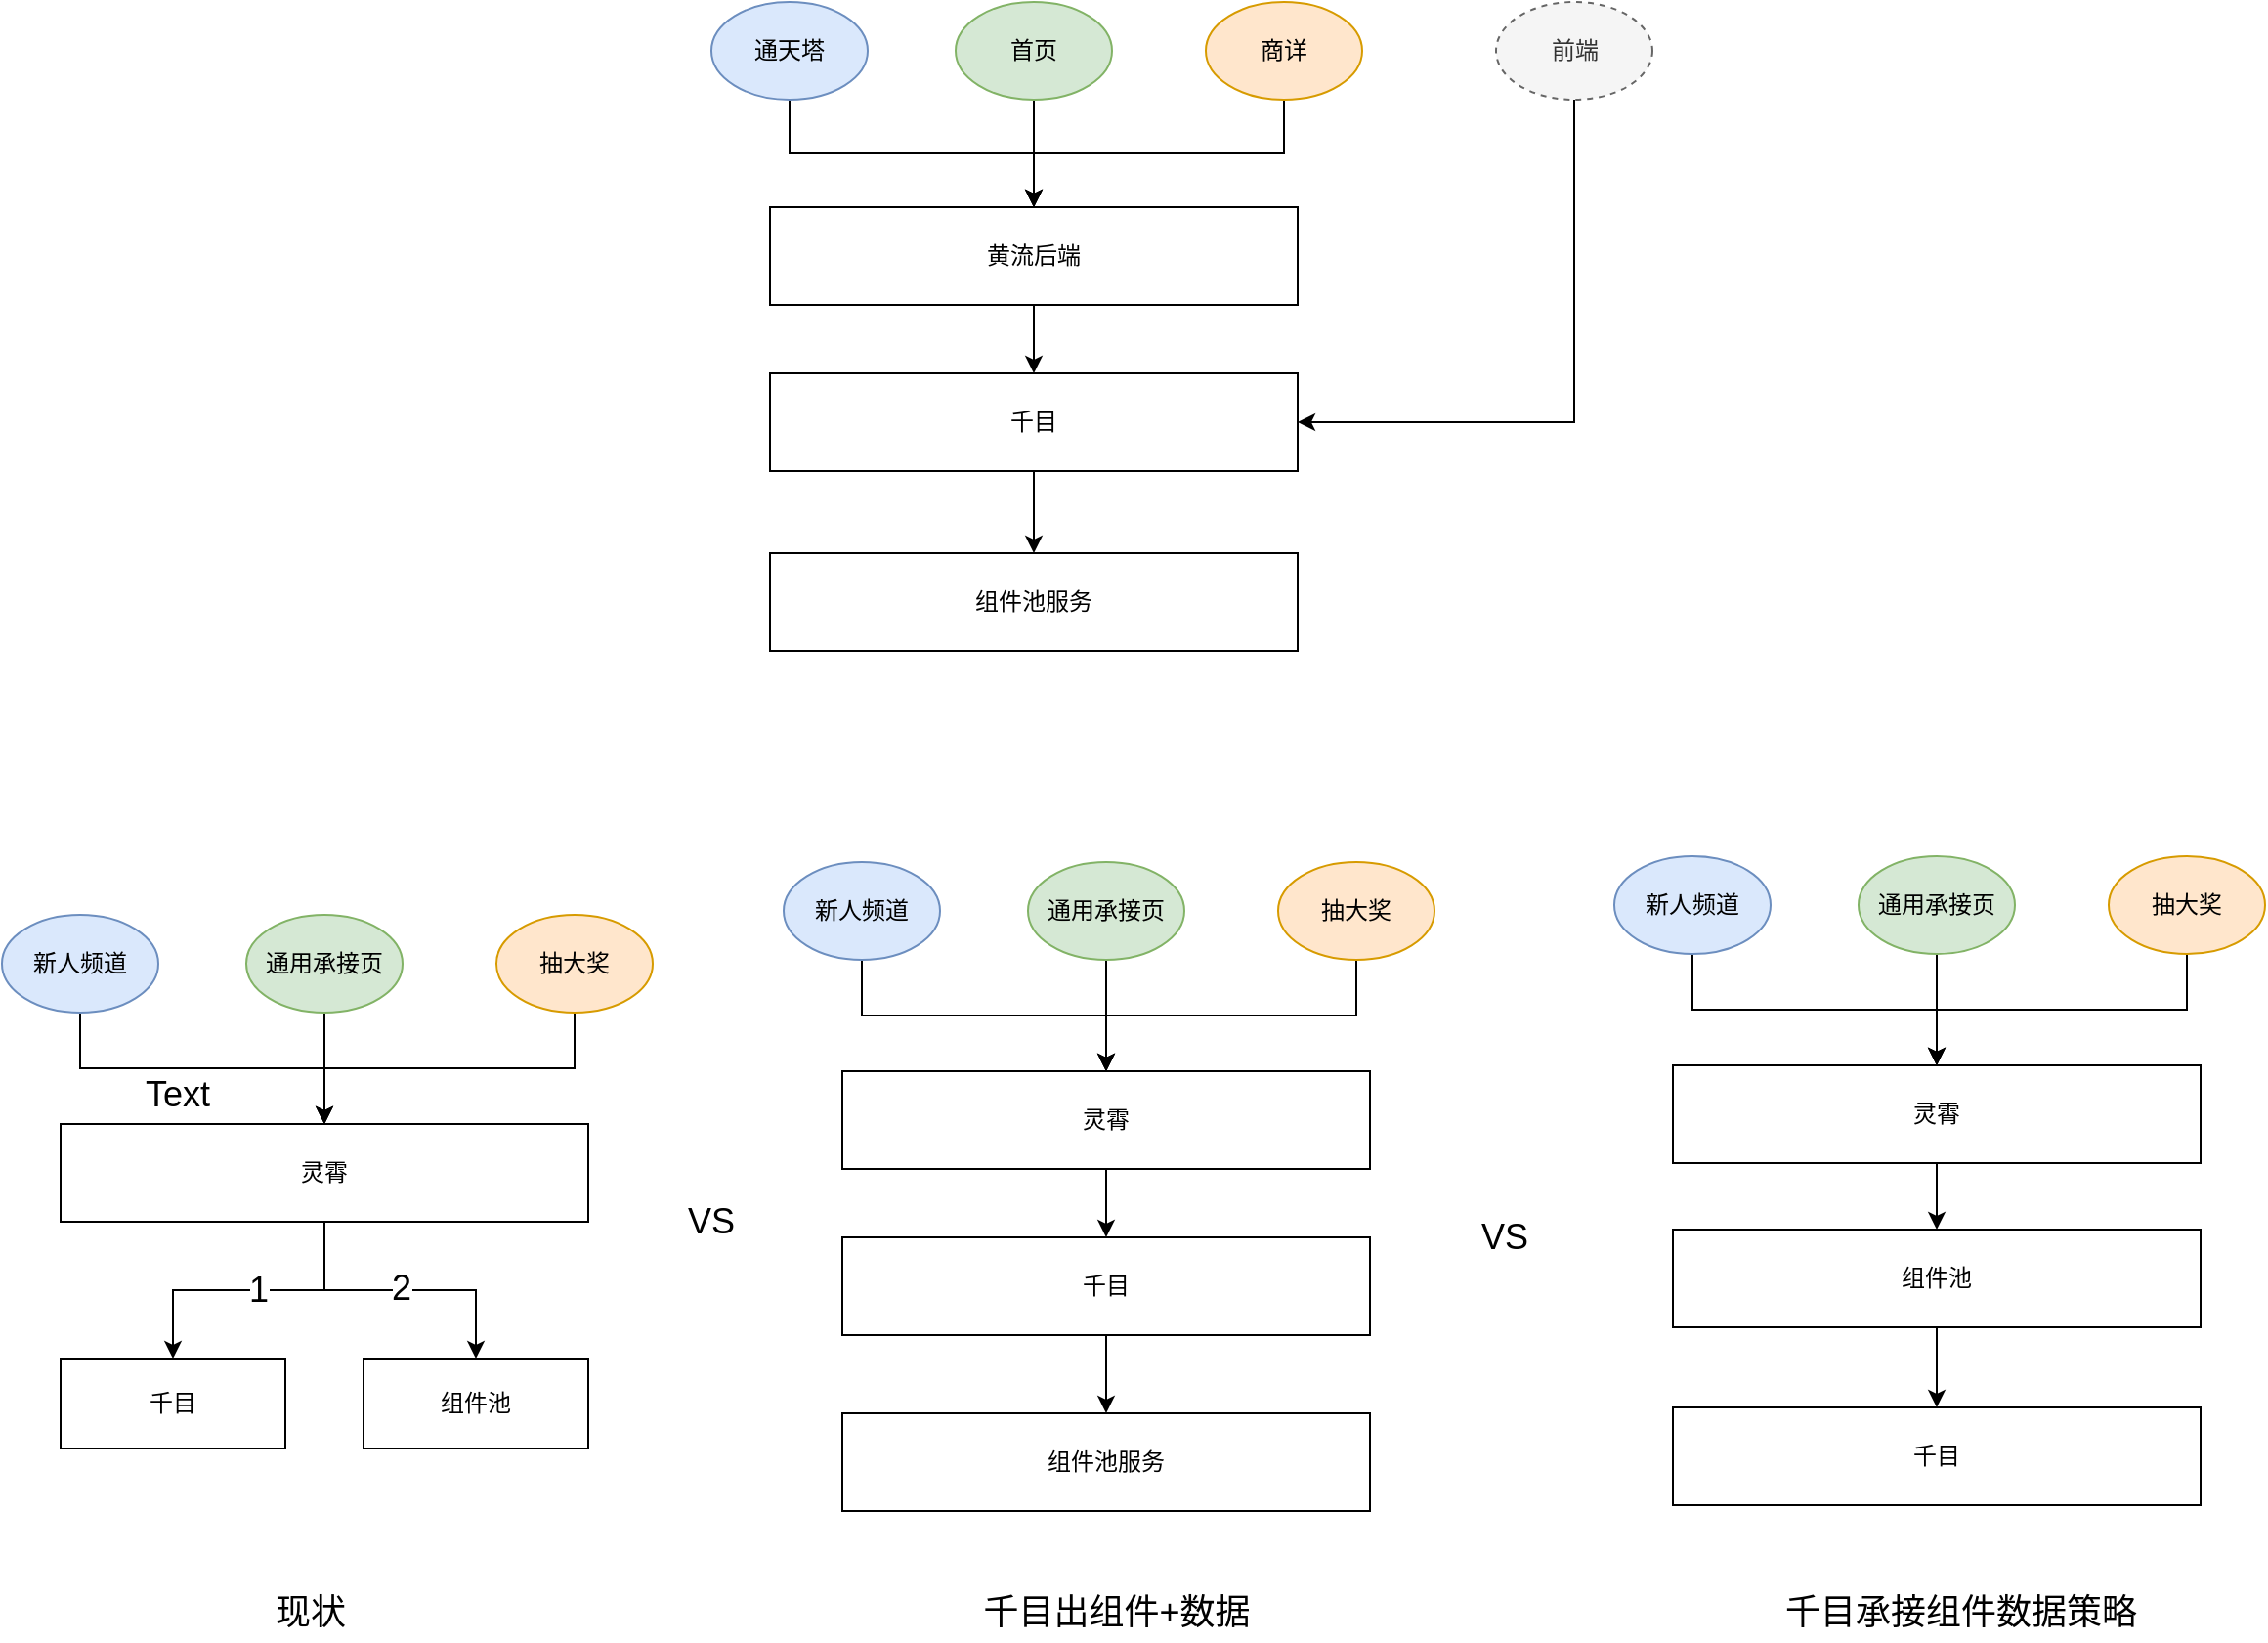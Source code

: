 <mxfile version="20.6.0" type="github">
  <diagram id="9PH4TELa1Uke-sMNyPmK" name="第 1 页">
    <mxGraphModel dx="2118" dy="48" grid="0" gridSize="10" guides="1" tooltips="1" connect="1" arrows="1" fold="1" page="0" pageScale="1" pageWidth="827" pageHeight="1169" math="0" shadow="0">
      <root>
        <mxCell id="0" />
        <mxCell id="1" parent="0" />
        <mxCell id="kBixg6GuGJOfSXqgUfik-32" style="edgeStyle=orthogonalEdgeStyle;rounded=0;orthogonalLoop=1;jettySize=auto;html=1;exitX=0.5;exitY=1;exitDx=0;exitDy=0;" edge="1" parent="1" source="kBixg6GuGJOfSXqgUfik-28" target="kBixg6GuGJOfSXqgUfik-31">
          <mxGeometry relative="1" as="geometry" />
        </mxCell>
        <mxCell id="kBixg6GuGJOfSXqgUfik-28" value="通天塔" style="ellipse;whiteSpace=wrap;html=1;fillColor=#dae8fc;strokeColor=#6c8ebf;" vertex="1" parent="1">
          <mxGeometry x="-171" y="835" width="80" height="50" as="geometry" />
        </mxCell>
        <mxCell id="kBixg6GuGJOfSXqgUfik-33" style="edgeStyle=orthogonalEdgeStyle;rounded=0;orthogonalLoop=1;jettySize=auto;html=1;exitX=0.5;exitY=1;exitDx=0;exitDy=0;entryX=0.5;entryY=0;entryDx=0;entryDy=0;" edge="1" parent="1" source="kBixg6GuGJOfSXqgUfik-29" target="kBixg6GuGJOfSXqgUfik-31">
          <mxGeometry relative="1" as="geometry" />
        </mxCell>
        <mxCell id="kBixg6GuGJOfSXqgUfik-29" value="首页" style="ellipse;whiteSpace=wrap;html=1;fillColor=#d5e8d4;strokeColor=#82b366;" vertex="1" parent="1">
          <mxGeometry x="-46" y="835" width="80" height="50" as="geometry" />
        </mxCell>
        <mxCell id="kBixg6GuGJOfSXqgUfik-34" style="edgeStyle=orthogonalEdgeStyle;rounded=0;orthogonalLoop=1;jettySize=auto;html=1;entryX=0.5;entryY=0;entryDx=0;entryDy=0;" edge="1" parent="1" source="kBixg6GuGJOfSXqgUfik-30" target="kBixg6GuGJOfSXqgUfik-31">
          <mxGeometry relative="1" as="geometry" />
        </mxCell>
        <mxCell id="kBixg6GuGJOfSXqgUfik-30" value="商详" style="ellipse;whiteSpace=wrap;html=1;fillColor=#ffe6cc;strokeColor=#d79b00;" vertex="1" parent="1">
          <mxGeometry x="82" y="835" width="80" height="50" as="geometry" />
        </mxCell>
        <mxCell id="kBixg6GuGJOfSXqgUfik-37" value="" style="edgeStyle=orthogonalEdgeStyle;rounded=0;orthogonalLoop=1;jettySize=auto;html=1;" edge="1" parent="1" source="kBixg6GuGJOfSXqgUfik-31" target="kBixg6GuGJOfSXqgUfik-35">
          <mxGeometry relative="1" as="geometry" />
        </mxCell>
        <mxCell id="kBixg6GuGJOfSXqgUfik-31" value="黄流后端" style="rounded=0;whiteSpace=wrap;html=1;" vertex="1" parent="1">
          <mxGeometry x="-141" y="940" width="270" height="50" as="geometry" />
        </mxCell>
        <mxCell id="kBixg6GuGJOfSXqgUfik-39" value="" style="edgeStyle=orthogonalEdgeStyle;rounded=0;orthogonalLoop=1;jettySize=auto;html=1;" edge="1" parent="1" source="kBixg6GuGJOfSXqgUfik-35" target="kBixg6GuGJOfSXqgUfik-38">
          <mxGeometry relative="1" as="geometry" />
        </mxCell>
        <mxCell id="kBixg6GuGJOfSXqgUfik-35" value="千目" style="rounded=0;whiteSpace=wrap;html=1;" vertex="1" parent="1">
          <mxGeometry x="-141" y="1025" width="270" height="50" as="geometry" />
        </mxCell>
        <mxCell id="kBixg6GuGJOfSXqgUfik-38" value="组件池服务" style="rounded=0;whiteSpace=wrap;html=1;" vertex="1" parent="1">
          <mxGeometry x="-141" y="1117" width="270" height="50" as="geometry" />
        </mxCell>
        <mxCell id="kBixg6GuGJOfSXqgUfik-49" style="edgeStyle=orthogonalEdgeStyle;rounded=0;orthogonalLoop=1;jettySize=auto;html=1;entryX=1;entryY=0.5;entryDx=0;entryDy=0;exitX=0.5;exitY=1;exitDx=0;exitDy=0;" edge="1" parent="1" source="kBixg6GuGJOfSXqgUfik-48" target="kBixg6GuGJOfSXqgUfik-35">
          <mxGeometry relative="1" as="geometry" />
        </mxCell>
        <mxCell id="kBixg6GuGJOfSXqgUfik-48" value="前端" style="ellipse;whiteSpace=wrap;html=1;fillColor=#f5f5f5;strokeColor=#666666;fontColor=#333333;dashed=1;" vertex="1" parent="1">
          <mxGeometry x="230.5" y="835" width="80" height="50" as="geometry" />
        </mxCell>
        <mxCell id="kBixg6GuGJOfSXqgUfik-50" style="edgeStyle=orthogonalEdgeStyle;rounded=0;orthogonalLoop=1;jettySize=auto;html=1;exitX=0.5;exitY=1;exitDx=0;exitDy=0;" edge="1" parent="1" source="kBixg6GuGJOfSXqgUfik-51" target="kBixg6GuGJOfSXqgUfik-57">
          <mxGeometry relative="1" as="geometry" />
        </mxCell>
        <mxCell id="kBixg6GuGJOfSXqgUfik-51" value="新人频道" style="ellipse;whiteSpace=wrap;html=1;fillColor=#dae8fc;strokeColor=#6c8ebf;" vertex="1" parent="1">
          <mxGeometry x="-134" y="1275" width="80" height="50" as="geometry" />
        </mxCell>
        <mxCell id="kBixg6GuGJOfSXqgUfik-52" style="edgeStyle=orthogonalEdgeStyle;rounded=0;orthogonalLoop=1;jettySize=auto;html=1;exitX=0.5;exitY=1;exitDx=0;exitDy=0;entryX=0.5;entryY=0;entryDx=0;entryDy=0;" edge="1" parent="1" source="kBixg6GuGJOfSXqgUfik-53" target="kBixg6GuGJOfSXqgUfik-57">
          <mxGeometry relative="1" as="geometry" />
        </mxCell>
        <mxCell id="kBixg6GuGJOfSXqgUfik-53" value="通用承接页" style="ellipse;whiteSpace=wrap;html=1;fillColor=#d5e8d4;strokeColor=#82b366;" vertex="1" parent="1">
          <mxGeometry x="-9" y="1275" width="80" height="50" as="geometry" />
        </mxCell>
        <mxCell id="kBixg6GuGJOfSXqgUfik-54" style="edgeStyle=orthogonalEdgeStyle;rounded=0;orthogonalLoop=1;jettySize=auto;html=1;entryX=0.5;entryY=0;entryDx=0;entryDy=0;" edge="1" parent="1" source="kBixg6GuGJOfSXqgUfik-55" target="kBixg6GuGJOfSXqgUfik-57">
          <mxGeometry relative="1" as="geometry" />
        </mxCell>
        <mxCell id="kBixg6GuGJOfSXqgUfik-55" value="抽大奖" style="ellipse;whiteSpace=wrap;html=1;fillColor=#ffe6cc;strokeColor=#d79b00;" vertex="1" parent="1">
          <mxGeometry x="119" y="1275" width="80" height="50" as="geometry" />
        </mxCell>
        <mxCell id="kBixg6GuGJOfSXqgUfik-56" value="" style="edgeStyle=orthogonalEdgeStyle;rounded=0;orthogonalLoop=1;jettySize=auto;html=1;" edge="1" parent="1" source="kBixg6GuGJOfSXqgUfik-57" target="kBixg6GuGJOfSXqgUfik-59">
          <mxGeometry relative="1" as="geometry" />
        </mxCell>
        <mxCell id="kBixg6GuGJOfSXqgUfik-57" value="灵霄" style="rounded=0;whiteSpace=wrap;html=1;" vertex="1" parent="1">
          <mxGeometry x="-104" y="1382" width="270" height="50" as="geometry" />
        </mxCell>
        <mxCell id="kBixg6GuGJOfSXqgUfik-58" value="" style="edgeStyle=orthogonalEdgeStyle;rounded=0;orthogonalLoop=1;jettySize=auto;html=1;" edge="1" parent="1" source="kBixg6GuGJOfSXqgUfik-59" target="kBixg6GuGJOfSXqgUfik-60">
          <mxGeometry relative="1" as="geometry" />
        </mxCell>
        <mxCell id="kBixg6GuGJOfSXqgUfik-59" value="千目" style="rounded=0;whiteSpace=wrap;html=1;" vertex="1" parent="1">
          <mxGeometry x="-104" y="1467" width="270" height="50" as="geometry" />
        </mxCell>
        <mxCell id="kBixg6GuGJOfSXqgUfik-60" value="组件池服务" style="rounded=0;whiteSpace=wrap;html=1;" vertex="1" parent="1">
          <mxGeometry x="-104" y="1557" width="270" height="50" as="geometry" />
        </mxCell>
        <mxCell id="kBixg6GuGJOfSXqgUfik-63" style="edgeStyle=orthogonalEdgeStyle;rounded=0;orthogonalLoop=1;jettySize=auto;html=1;exitX=0.5;exitY=1;exitDx=0;exitDy=0;" edge="1" parent="1" source="kBixg6GuGJOfSXqgUfik-64" target="kBixg6GuGJOfSXqgUfik-70">
          <mxGeometry relative="1" as="geometry" />
        </mxCell>
        <mxCell id="kBixg6GuGJOfSXqgUfik-64" value="新人频道" style="ellipse;whiteSpace=wrap;html=1;fillColor=#dae8fc;strokeColor=#6c8ebf;" vertex="1" parent="1">
          <mxGeometry x="291" y="1272" width="80" height="50" as="geometry" />
        </mxCell>
        <mxCell id="kBixg6GuGJOfSXqgUfik-65" style="edgeStyle=orthogonalEdgeStyle;rounded=0;orthogonalLoop=1;jettySize=auto;html=1;exitX=0.5;exitY=1;exitDx=0;exitDy=0;entryX=0.5;entryY=0;entryDx=0;entryDy=0;" edge="1" parent="1" source="kBixg6GuGJOfSXqgUfik-66" target="kBixg6GuGJOfSXqgUfik-70">
          <mxGeometry relative="1" as="geometry" />
        </mxCell>
        <mxCell id="kBixg6GuGJOfSXqgUfik-66" value="通用承接页" style="ellipse;whiteSpace=wrap;html=1;fillColor=#d5e8d4;strokeColor=#82b366;" vertex="1" parent="1">
          <mxGeometry x="416" y="1272" width="80" height="50" as="geometry" />
        </mxCell>
        <mxCell id="kBixg6GuGJOfSXqgUfik-67" style="edgeStyle=orthogonalEdgeStyle;rounded=0;orthogonalLoop=1;jettySize=auto;html=1;entryX=0.5;entryY=0;entryDx=0;entryDy=0;" edge="1" parent="1" source="kBixg6GuGJOfSXqgUfik-68" target="kBixg6GuGJOfSXqgUfik-70">
          <mxGeometry relative="1" as="geometry" />
        </mxCell>
        <mxCell id="kBixg6GuGJOfSXqgUfik-68" value="抽大奖" style="ellipse;whiteSpace=wrap;html=1;fillColor=#ffe6cc;strokeColor=#d79b00;" vertex="1" parent="1">
          <mxGeometry x="544" y="1272" width="80" height="50" as="geometry" />
        </mxCell>
        <mxCell id="kBixg6GuGJOfSXqgUfik-69" value="" style="edgeStyle=orthogonalEdgeStyle;rounded=0;orthogonalLoop=1;jettySize=auto;html=1;" edge="1" parent="1" source="kBixg6GuGJOfSXqgUfik-70" target="kBixg6GuGJOfSXqgUfik-72">
          <mxGeometry relative="1" as="geometry" />
        </mxCell>
        <mxCell id="kBixg6GuGJOfSXqgUfik-70" value="灵霄" style="rounded=0;whiteSpace=wrap;html=1;" vertex="1" parent="1">
          <mxGeometry x="321" y="1379" width="270" height="50" as="geometry" />
        </mxCell>
        <mxCell id="kBixg6GuGJOfSXqgUfik-71" value="" style="edgeStyle=orthogonalEdgeStyle;rounded=0;orthogonalLoop=1;jettySize=auto;html=1;" edge="1" parent="1" source="kBixg6GuGJOfSXqgUfik-72" target="kBixg6GuGJOfSXqgUfik-73">
          <mxGeometry relative="1" as="geometry" />
        </mxCell>
        <mxCell id="kBixg6GuGJOfSXqgUfik-72" value="组件池" style="rounded=0;whiteSpace=wrap;html=1;" vertex="1" parent="1">
          <mxGeometry x="321" y="1463" width="270" height="50" as="geometry" />
        </mxCell>
        <mxCell id="kBixg6GuGJOfSXqgUfik-73" value="千目" style="rounded=0;whiteSpace=wrap;html=1;" vertex="1" parent="1">
          <mxGeometry x="321" y="1554" width="270" height="50" as="geometry" />
        </mxCell>
        <mxCell id="kBixg6GuGJOfSXqgUfik-74" value="VS" style="text;html=1;strokeColor=none;fillColor=none;align=center;verticalAlign=middle;whiteSpace=wrap;rounded=0;dashed=1;fontSize=18;" vertex="1" parent="1">
          <mxGeometry x="205" y="1452" width="60" height="30" as="geometry" />
        </mxCell>
        <mxCell id="kBixg6GuGJOfSXqgUfik-107" value="Text" style="text;html=1;strokeColor=none;fillColor=none;align=center;verticalAlign=middle;whiteSpace=wrap;rounded=0;dashed=1;fontSize=18;" vertex="1" parent="1">
          <mxGeometry x="-474" y="1379" width="60" height="30" as="geometry" />
        </mxCell>
        <mxCell id="kBixg6GuGJOfSXqgUfik-108" style="edgeStyle=orthogonalEdgeStyle;rounded=0;orthogonalLoop=1;jettySize=auto;html=1;exitX=0.5;exitY=1;exitDx=0;exitDy=0;" edge="1" parent="1" source="kBixg6GuGJOfSXqgUfik-109" target="kBixg6GuGJOfSXqgUfik-118">
          <mxGeometry relative="1" as="geometry" />
        </mxCell>
        <mxCell id="kBixg6GuGJOfSXqgUfik-109" value="新人频道" style="ellipse;whiteSpace=wrap;html=1;fillColor=#dae8fc;strokeColor=#6c8ebf;" vertex="1" parent="1">
          <mxGeometry x="-534" y="1302" width="80" height="50" as="geometry" />
        </mxCell>
        <mxCell id="kBixg6GuGJOfSXqgUfik-110" style="edgeStyle=orthogonalEdgeStyle;rounded=0;orthogonalLoop=1;jettySize=auto;html=1;exitX=0.5;exitY=1;exitDx=0;exitDy=0;entryX=0.5;entryY=0;entryDx=0;entryDy=0;" edge="1" parent="1" source="kBixg6GuGJOfSXqgUfik-111" target="kBixg6GuGJOfSXqgUfik-118">
          <mxGeometry relative="1" as="geometry" />
        </mxCell>
        <mxCell id="kBixg6GuGJOfSXqgUfik-111" value="通用承接页" style="ellipse;whiteSpace=wrap;html=1;fillColor=#d5e8d4;strokeColor=#82b366;" vertex="1" parent="1">
          <mxGeometry x="-409" y="1302" width="80" height="50" as="geometry" />
        </mxCell>
        <mxCell id="kBixg6GuGJOfSXqgUfik-112" style="edgeStyle=orthogonalEdgeStyle;rounded=0;orthogonalLoop=1;jettySize=auto;html=1;entryX=0.5;entryY=0;entryDx=0;entryDy=0;" edge="1" parent="1" source="kBixg6GuGJOfSXqgUfik-113" target="kBixg6GuGJOfSXqgUfik-118">
          <mxGeometry relative="1" as="geometry" />
        </mxCell>
        <mxCell id="kBixg6GuGJOfSXqgUfik-113" value="抽大奖" style="ellipse;whiteSpace=wrap;html=1;fillColor=#ffe6cc;strokeColor=#d79b00;" vertex="1" parent="1">
          <mxGeometry x="-281" y="1302" width="80" height="50" as="geometry" />
        </mxCell>
        <mxCell id="kBixg6GuGJOfSXqgUfik-114" style="edgeStyle=orthogonalEdgeStyle;rounded=0;orthogonalLoop=1;jettySize=auto;html=1;entryX=0.5;entryY=0;entryDx=0;entryDy=0;fontSize=18;" edge="1" parent="1" source="kBixg6GuGJOfSXqgUfik-118" target="kBixg6GuGJOfSXqgUfik-119">
          <mxGeometry relative="1" as="geometry" />
        </mxCell>
        <mxCell id="kBixg6GuGJOfSXqgUfik-115" value="1" style="edgeLabel;html=1;align=center;verticalAlign=middle;resizable=0;points=[];fontSize=18;" vertex="1" connectable="0" parent="kBixg6GuGJOfSXqgUfik-114">
          <mxGeometry x="-0.14" y="3" relative="1" as="geometry">
            <mxPoint x="-6" y="-3" as="offset" />
          </mxGeometry>
        </mxCell>
        <mxCell id="kBixg6GuGJOfSXqgUfik-116" style="edgeStyle=orthogonalEdgeStyle;rounded=0;orthogonalLoop=1;jettySize=auto;html=1;fontSize=18;" edge="1" parent="1" source="kBixg6GuGJOfSXqgUfik-118" target="kBixg6GuGJOfSXqgUfik-120">
          <mxGeometry relative="1" as="geometry" />
        </mxCell>
        <mxCell id="kBixg6GuGJOfSXqgUfik-117" value="2" style="edgeLabel;html=1;align=center;verticalAlign=middle;resizable=0;points=[];fontSize=18;" vertex="1" connectable="0" parent="kBixg6GuGJOfSXqgUfik-116">
          <mxGeometry x="-0.002" y="1" relative="1" as="geometry">
            <mxPoint as="offset" />
          </mxGeometry>
        </mxCell>
        <mxCell id="kBixg6GuGJOfSXqgUfik-118" value="灵霄" style="rounded=0;whiteSpace=wrap;html=1;" vertex="1" parent="1">
          <mxGeometry x="-504" y="1409" width="270" height="50" as="geometry" />
        </mxCell>
        <mxCell id="kBixg6GuGJOfSXqgUfik-119" value="千目" style="rounded=0;whiteSpace=wrap;html=1;" vertex="1" parent="1">
          <mxGeometry x="-504" y="1529" width="115" height="46" as="geometry" />
        </mxCell>
        <mxCell id="kBixg6GuGJOfSXqgUfik-120" value="组件池" style="rounded=0;whiteSpace=wrap;html=1;" vertex="1" parent="1">
          <mxGeometry x="-349" y="1529" width="115" height="46" as="geometry" />
        </mxCell>
        <mxCell id="kBixg6GuGJOfSXqgUfik-121" value="VS" style="text;html=1;strokeColor=none;fillColor=none;align=center;verticalAlign=middle;whiteSpace=wrap;rounded=0;dashed=1;fontSize=18;" vertex="1" parent="1">
          <mxGeometry x="-201" y="1444" width="60" height="30" as="geometry" />
        </mxCell>
        <mxCell id="kBixg6GuGJOfSXqgUfik-122" value="现状" style="text;html=1;strokeColor=none;fillColor=none;align=center;verticalAlign=middle;whiteSpace=wrap;rounded=0;dashed=1;fontSize=18;" vertex="1" parent="1">
          <mxGeometry x="-406" y="1643.5" width="60" height="30" as="geometry" />
        </mxCell>
        <mxCell id="kBixg6GuGJOfSXqgUfik-123" value="千目出组件+数据" style="text;html=1;strokeColor=none;fillColor=none;align=center;verticalAlign=middle;whiteSpace=wrap;rounded=0;dashed=1;fontSize=18;" vertex="1" parent="1">
          <mxGeometry x="-39" y="1645" width="150.5" height="27" as="geometry" />
        </mxCell>
        <mxCell id="kBixg6GuGJOfSXqgUfik-124" value="千目承接组件数据策略" style="text;html=1;strokeColor=none;fillColor=none;align=center;verticalAlign=middle;whiteSpace=wrap;rounded=0;dashed=1;fontSize=18;" vertex="1" parent="1">
          <mxGeometry x="363.5" y="1645" width="209" height="27" as="geometry" />
        </mxCell>
      </root>
    </mxGraphModel>
  </diagram>
</mxfile>
